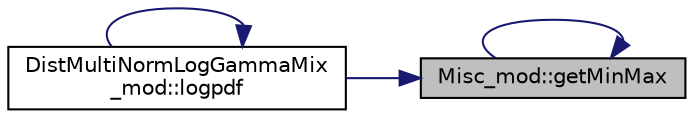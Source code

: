 digraph "Misc_mod::getMinMax"
{
 // LATEX_PDF_SIZE
  edge [fontname="Helvetica",fontsize="10",labelfontname="Helvetica",labelfontsize="10"];
  node [fontname="Helvetica",fontsize="10",shape=record];
  rankdir="RL";
  Node1 [label="Misc_mod::getMinMax",height=0.2,width=0.4,color="black", fillcolor="grey75", style="filled", fontcolor="black",tooltip="Return the minimum and maximum of the two input values."];
  Node1 -> Node1 [dir="back",color="midnightblue",fontsize="10",style="solid",fontname="Helvetica"];
  Node1 -> Node2 [dir="back",color="midnightblue",fontsize="10",style="solid",fontname="Helvetica"];
  Node2 [label="DistMultiNormLogGammaMix\l_mod::logpdf",height=0.2,width=0.4,color="black", fillcolor="white", style="filled",URL="$namespaceDistMultiNormLogGammaMix__mod.html#a0e3ae0e932f4f42c02b635302433fd50",tooltip="Return the normalized (integrating to one) log-value of the NormGrid objective function."];
  Node2 -> Node2 [dir="back",color="midnightblue",fontsize="10",style="solid",fontname="Helvetica"];
}
